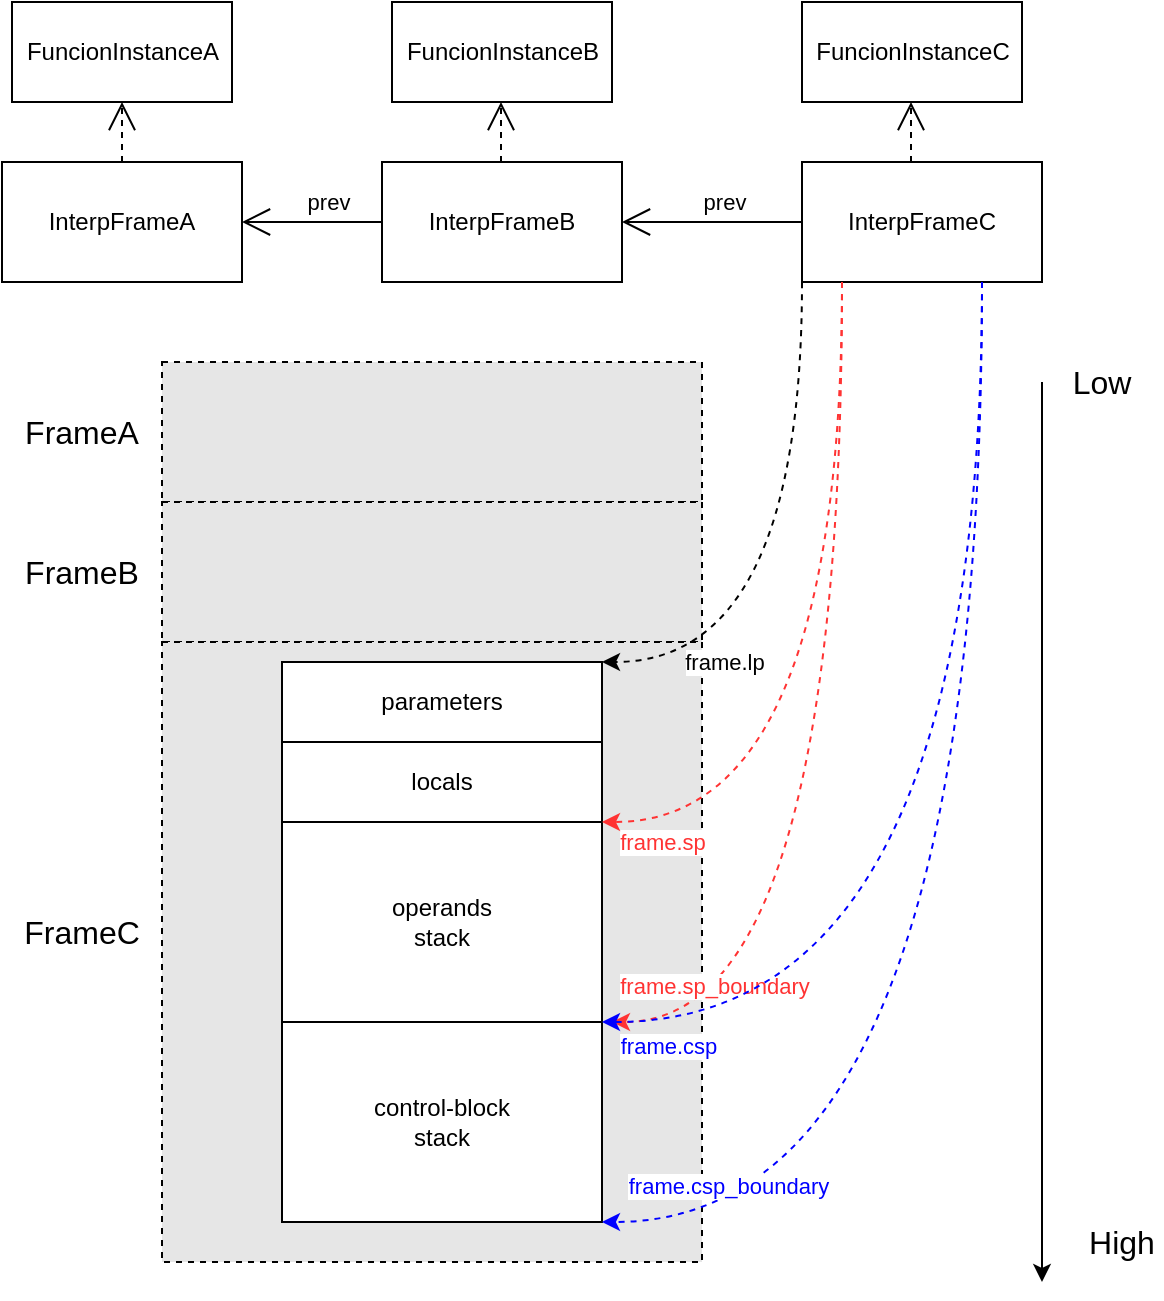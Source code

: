 <mxfile version="21.5.1" type="device">
  <diagram name="第 1 页" id="hc7vLQAW5w1w-Gk_P-db">
    <mxGraphModel dx="1114" dy="793" grid="0" gridSize="10" guides="1" tooltips="1" connect="1" arrows="1" fold="1" page="0" pageScale="1" pageWidth="827" pageHeight="1169" math="0" shadow="0">
      <root>
        <mxCell id="0" />
        <mxCell id="1" parent="0" />
        <mxCell id="pcfbquQIk59ZZeOw6JVN-1" value="" style="rounded=0;whiteSpace=wrap;html=1;fillColor=#E6E6E6;dashed=1;" vertex="1" parent="1">
          <mxGeometry x="210" y="310" width="270" height="70" as="geometry" />
        </mxCell>
        <mxCell id="pcfbquQIk59ZZeOw6JVN-2" value="" style="rounded=0;whiteSpace=wrap;html=1;fillColor=#E6E6E6;dashed=1;" vertex="1" parent="1">
          <mxGeometry x="210" y="380" width="270" height="70" as="geometry" />
        </mxCell>
        <mxCell id="pcfbquQIk59ZZeOw6JVN-3" value="" style="rounded=0;whiteSpace=wrap;html=1;dashed=1;strokeColor=#000000;fillColor=#E6E6E6;" vertex="1" parent="1">
          <mxGeometry x="210" y="450" width="270" height="310" as="geometry" />
        </mxCell>
        <mxCell id="pcfbquQIk59ZZeOw6JVN-4" value="InterpFrameA" style="rounded=0;whiteSpace=wrap;html=1;" vertex="1" parent="1">
          <mxGeometry x="130" y="210" width="120" height="60" as="geometry" />
        </mxCell>
        <mxCell id="pcfbquQIk59ZZeOw6JVN-5" value="&lt;span style&gt;InterpFrameB&lt;/span&gt;" style="rounded=0;whiteSpace=wrap;html=1;" vertex="1" parent="1">
          <mxGeometry x="320" y="210" width="120" height="60" as="geometry" />
        </mxCell>
        <mxCell id="pcfbquQIk59ZZeOw6JVN-6" value="&lt;span style&gt;InterpFrameC&lt;/span&gt;" style="rounded=0;whiteSpace=wrap;html=1;" vertex="1" parent="1">
          <mxGeometry x="530" y="210" width="120" height="60" as="geometry" />
        </mxCell>
        <mxCell id="pcfbquQIk59ZZeOw6JVN-7" value="FuncionInstanceA" style="html=1;" vertex="1" parent="1">
          <mxGeometry x="135" y="130" width="110" height="50" as="geometry" />
        </mxCell>
        <mxCell id="pcfbquQIk59ZZeOw6JVN-8" value="FuncionInstanceB" style="html=1;" vertex="1" parent="1">
          <mxGeometry x="325" y="130" width="110" height="50" as="geometry" />
        </mxCell>
        <mxCell id="pcfbquQIk59ZZeOw6JVN-9" value="FuncionInstanceC" style="html=1;" vertex="1" parent="1">
          <mxGeometry x="530" y="130" width="110" height="50" as="geometry" />
        </mxCell>
        <mxCell id="pcfbquQIk59ZZeOw6JVN-10" value="" style="endArrow=open;endFill=1;endSize=12;html=1;entryX=1;entryY=0.5;entryDx=0;entryDy=0;" edge="1" parent="1" source="pcfbquQIk59ZZeOw6JVN-5" target="pcfbquQIk59ZZeOw6JVN-4">
          <mxGeometry width="160" relative="1" as="geometry">
            <mxPoint x="330" y="310" as="sourcePoint" />
            <mxPoint x="490" y="310" as="targetPoint" />
          </mxGeometry>
        </mxCell>
        <mxCell id="pcfbquQIk59ZZeOw6JVN-11" value="prev" style="edgeLabel;html=1;align=center;verticalAlign=middle;resizable=0;points=[];" connectable="0" vertex="1" parent="pcfbquQIk59ZZeOw6JVN-10">
          <mxGeometry x="-0.229" y="1" relative="1" as="geometry">
            <mxPoint y="-11" as="offset" />
          </mxGeometry>
        </mxCell>
        <mxCell id="pcfbquQIk59ZZeOw6JVN-12" value="" style="endArrow=open;endFill=1;endSize=12;html=1;entryX=1;entryY=0.5;entryDx=0;entryDy=0;exitX=0;exitY=0.5;exitDx=0;exitDy=0;" edge="1" parent="1" source="pcfbquQIk59ZZeOw6JVN-6" target="pcfbquQIk59ZZeOw6JVN-5">
          <mxGeometry width="160" relative="1" as="geometry">
            <mxPoint x="505" y="239.5" as="sourcePoint" />
            <mxPoint x="435" y="239.5" as="targetPoint" />
          </mxGeometry>
        </mxCell>
        <mxCell id="pcfbquQIk59ZZeOw6JVN-13" value="prev" style="edgeLabel;html=1;align=center;verticalAlign=middle;resizable=0;points=[];" connectable="0" vertex="1" parent="pcfbquQIk59ZZeOw6JVN-12">
          <mxGeometry x="-0.229" y="1" relative="1" as="geometry">
            <mxPoint x="-5" y="-11" as="offset" />
          </mxGeometry>
        </mxCell>
        <mxCell id="pcfbquQIk59ZZeOw6JVN-14" value="" style="endArrow=open;endFill=1;endSize=12;html=1;dashed=1;entryX=0.5;entryY=1;entryDx=0;entryDy=0;exitX=0.5;exitY=0;exitDx=0;exitDy=0;" edge="1" parent="1" source="pcfbquQIk59ZZeOw6JVN-4" target="pcfbquQIk59ZZeOw6JVN-7">
          <mxGeometry width="160" relative="1" as="geometry">
            <mxPoint x="130" y="190" as="sourcePoint" />
            <mxPoint x="260" y="250" as="targetPoint" />
          </mxGeometry>
        </mxCell>
        <mxCell id="pcfbquQIk59ZZeOw6JVN-15" value="" style="endArrow=open;endFill=1;endSize=12;html=1;dashed=1;entryX=0.5;entryY=1;entryDx=0;entryDy=0;exitX=0.5;exitY=0;exitDx=0;exitDy=0;" edge="1" parent="1">
          <mxGeometry width="160" relative="1" as="geometry">
            <mxPoint x="379.5" y="210" as="sourcePoint" />
            <mxPoint x="379.5" y="180" as="targetPoint" />
          </mxGeometry>
        </mxCell>
        <mxCell id="pcfbquQIk59ZZeOw6JVN-16" value="" style="endArrow=open;endFill=1;endSize=12;html=1;dashed=1;entryX=0.5;entryY=1;entryDx=0;entryDy=0;exitX=0.5;exitY=0;exitDx=0;exitDy=0;" edge="1" parent="1">
          <mxGeometry width="160" relative="1" as="geometry">
            <mxPoint x="584.5" y="210" as="sourcePoint" />
            <mxPoint x="584.5" y="180" as="targetPoint" />
          </mxGeometry>
        </mxCell>
        <mxCell id="pcfbquQIk59ZZeOw6JVN-17" value="parameters" style="rounded=0;whiteSpace=wrap;html=1;" vertex="1" parent="1">
          <mxGeometry x="270" y="460" width="160" height="40" as="geometry" />
        </mxCell>
        <mxCell id="pcfbquQIk59ZZeOw6JVN-18" value="" style="endArrow=classic;html=1;" edge="1" parent="1">
          <mxGeometry width="50" height="50" relative="1" as="geometry">
            <mxPoint x="650" y="320" as="sourcePoint" />
            <mxPoint x="650" y="770" as="targetPoint" />
          </mxGeometry>
        </mxCell>
        <mxCell id="pcfbquQIk59ZZeOw6JVN-19" value="Low" style="text;html=1;strokeColor=none;fillColor=none;align=center;verticalAlign=middle;whiteSpace=wrap;rounded=0;fontSize=16;" vertex="1" parent="1">
          <mxGeometry x="660" y="310" width="40" height="20" as="geometry" />
        </mxCell>
        <mxCell id="pcfbquQIk59ZZeOw6JVN-20" value="High" style="text;html=1;strokeColor=none;fillColor=none;align=center;verticalAlign=middle;whiteSpace=wrap;rounded=0;fontSize=16;" vertex="1" parent="1">
          <mxGeometry x="670" y="740" width="40" height="20" as="geometry" />
        </mxCell>
        <mxCell id="pcfbquQIk59ZZeOw6JVN-21" value="locals" style="rounded=0;whiteSpace=wrap;html=1;" vertex="1" parent="1">
          <mxGeometry x="270" y="500" width="160" height="40" as="geometry" />
        </mxCell>
        <mxCell id="pcfbquQIk59ZZeOw6JVN-22" value="operands&lt;br /&gt;stack" style="rounded=0;whiteSpace=wrap;html=1;" vertex="1" parent="1">
          <mxGeometry x="270" y="540" width="160" height="100" as="geometry" />
        </mxCell>
        <mxCell id="pcfbquQIk59ZZeOw6JVN-23" value="control-block&lt;br /&gt;stack" style="rounded=0;whiteSpace=wrap;html=1;" vertex="1" parent="1">
          <mxGeometry x="270" y="640" width="160" height="100" as="geometry" />
        </mxCell>
        <mxCell id="pcfbquQIk59ZZeOw6JVN-24" value="" style="endArrow=classic;html=1;entryX=1;entryY=0;entryDx=0;entryDy=0;exitX=0;exitY=1;exitDx=0;exitDy=0;edgeStyle=orthogonalEdgeStyle;curved=1;dashed=1;" edge="1" parent="1" source="pcfbquQIk59ZZeOw6JVN-6" target="pcfbquQIk59ZZeOw6JVN-17">
          <mxGeometry width="50" height="50" relative="1" as="geometry">
            <mxPoint x="580" y="480" as="sourcePoint" />
            <mxPoint x="620" y="470" as="targetPoint" />
            <Array as="points">
              <mxPoint x="530" y="460" />
            </Array>
          </mxGeometry>
        </mxCell>
        <mxCell id="pcfbquQIk59ZZeOw6JVN-25" value="frame.lp" style="edgeLabel;html=1;align=center;verticalAlign=middle;resizable=0;points=[];" connectable="0" vertex="1" parent="pcfbquQIk59ZZeOw6JVN-24">
          <mxGeometry x="0.356" y="-13" relative="1" as="geometry">
            <mxPoint x="-33" y="13" as="offset" />
          </mxGeometry>
        </mxCell>
        <mxCell id="pcfbquQIk59ZZeOw6JVN-26" value="frame.sp" style="edgeLabel;html=1;align=center;verticalAlign=middle;resizable=0;points=[];fontColor=#FF3333;" connectable="0" vertex="1" parent="1">
          <mxGeometry x="460" y="550" as="geometry" />
        </mxCell>
        <mxCell id="pcfbquQIk59ZZeOw6JVN-27" value="" style="endArrow=classic;html=1;entryX=1;entryY=0;entryDx=0;entryDy=0;edgeStyle=orthogonalEdgeStyle;curved=1;dashed=1;strokeColor=#FF3333;" edge="1" parent="1" source="pcfbquQIk59ZZeOw6JVN-6" target="pcfbquQIk59ZZeOw6JVN-22">
          <mxGeometry width="50" height="50" relative="1" as="geometry">
            <mxPoint x="540" y="390" as="sourcePoint" />
            <mxPoint x="440" y="470" as="targetPoint" />
            <Array as="points">
              <mxPoint x="550" y="540" />
            </Array>
          </mxGeometry>
        </mxCell>
        <mxCell id="pcfbquQIk59ZZeOw6JVN-28" value="" style="endArrow=classic;html=1;entryX=1;entryY=0;entryDx=0;entryDy=0;edgeStyle=orthogonalEdgeStyle;curved=1;dashed=1;strokeColor=#FF3333;" edge="1" parent="1" source="pcfbquQIk59ZZeOw6JVN-6">
          <mxGeometry width="50" height="50" relative="1" as="geometry">
            <mxPoint x="545" y="480" as="sourcePoint" />
            <mxPoint x="435" y="640" as="targetPoint" />
            <Array as="points">
              <mxPoint x="550" y="640" />
            </Array>
          </mxGeometry>
        </mxCell>
        <mxCell id="pcfbquQIk59ZZeOw6JVN-29" value="frame.sp_boundary" style="edgeLabel;html=1;align=center;verticalAlign=middle;resizable=0;points=[];fontColor=#FF3333;" connectable="0" vertex="1" parent="1">
          <mxGeometry x="490" y="570" as="geometry">
            <mxPoint x="-4" y="52" as="offset" />
          </mxGeometry>
        </mxCell>
        <mxCell id="pcfbquQIk59ZZeOw6JVN-30" value="" style="endArrow=classic;html=1;entryX=1;entryY=0;entryDx=0;entryDy=0;edgeStyle=orthogonalEdgeStyle;curved=1;dashed=1;exitX=0.75;exitY=1;exitDx=0;exitDy=0;strokeColor=#0000FF;" edge="1" parent="1" source="pcfbquQIk59ZZeOw6JVN-6" target="pcfbquQIk59ZZeOw6JVN-23">
          <mxGeometry width="50" height="50" relative="1" as="geometry">
            <mxPoint x="560" y="390" as="sourcePoint" />
            <mxPoint x="445" y="650" as="targetPoint" />
            <Array as="points">
              <mxPoint x="620" y="640" />
            </Array>
          </mxGeometry>
        </mxCell>
        <mxCell id="pcfbquQIk59ZZeOw6JVN-31" value="frame.csp" style="edgeLabel;html=1;align=center;verticalAlign=middle;resizable=0;points=[];fontColor=#0000FF;" connectable="0" vertex="1" parent="1">
          <mxGeometry x="470" y="560" as="geometry">
            <mxPoint x="-7" y="92" as="offset" />
          </mxGeometry>
        </mxCell>
        <mxCell id="pcfbquQIk59ZZeOw6JVN-32" value="" style="endArrow=classic;html=1;entryX=1;entryY=1;entryDx=0;entryDy=0;edgeStyle=orthogonalEdgeStyle;curved=1;dashed=1;exitX=0.75;exitY=1;exitDx=0;exitDy=0;strokeColor=#0000FF;" edge="1" parent="1" source="pcfbquQIk59ZZeOw6JVN-6" target="pcfbquQIk59ZZeOw6JVN-23">
          <mxGeometry width="50" height="50" relative="1" as="geometry">
            <mxPoint x="630" y="390" as="sourcePoint" />
            <mxPoint x="440" y="650" as="targetPoint" />
            <Array as="points">
              <mxPoint x="620" y="740" />
            </Array>
          </mxGeometry>
        </mxCell>
        <mxCell id="pcfbquQIk59ZZeOw6JVN-33" value="FrameC" style="text;html=1;strokeColor=none;fillColor=none;align=center;verticalAlign=middle;whiteSpace=wrap;rounded=0;fontSize=16;" vertex="1" parent="1">
          <mxGeometry x="150" y="585" width="40" height="20" as="geometry" />
        </mxCell>
        <mxCell id="pcfbquQIk59ZZeOw6JVN-34" value="FrameA" style="text;html=1;strokeColor=none;fillColor=none;align=center;verticalAlign=middle;whiteSpace=wrap;rounded=0;fontSize=16;" vertex="1" parent="1">
          <mxGeometry x="150" y="335" width="40" height="20" as="geometry" />
        </mxCell>
        <mxCell id="pcfbquQIk59ZZeOw6JVN-35" value="FrameB" style="text;html=1;strokeColor=none;fillColor=none;align=center;verticalAlign=middle;whiteSpace=wrap;rounded=0;fontSize=16;" vertex="1" parent="1">
          <mxGeometry x="150" y="405" width="40" height="20" as="geometry" />
        </mxCell>
        <mxCell id="pcfbquQIk59ZZeOw6JVN-36" value="frame.csp_boundary" style="edgeLabel;html=1;align=center;verticalAlign=middle;resizable=0;points=[];fontColor=#0000FF;" connectable="0" vertex="1" parent="1">
          <mxGeometry x="500" y="630" as="geometry">
            <mxPoint x="-7" y="92" as="offset" />
          </mxGeometry>
        </mxCell>
      </root>
    </mxGraphModel>
  </diagram>
</mxfile>
